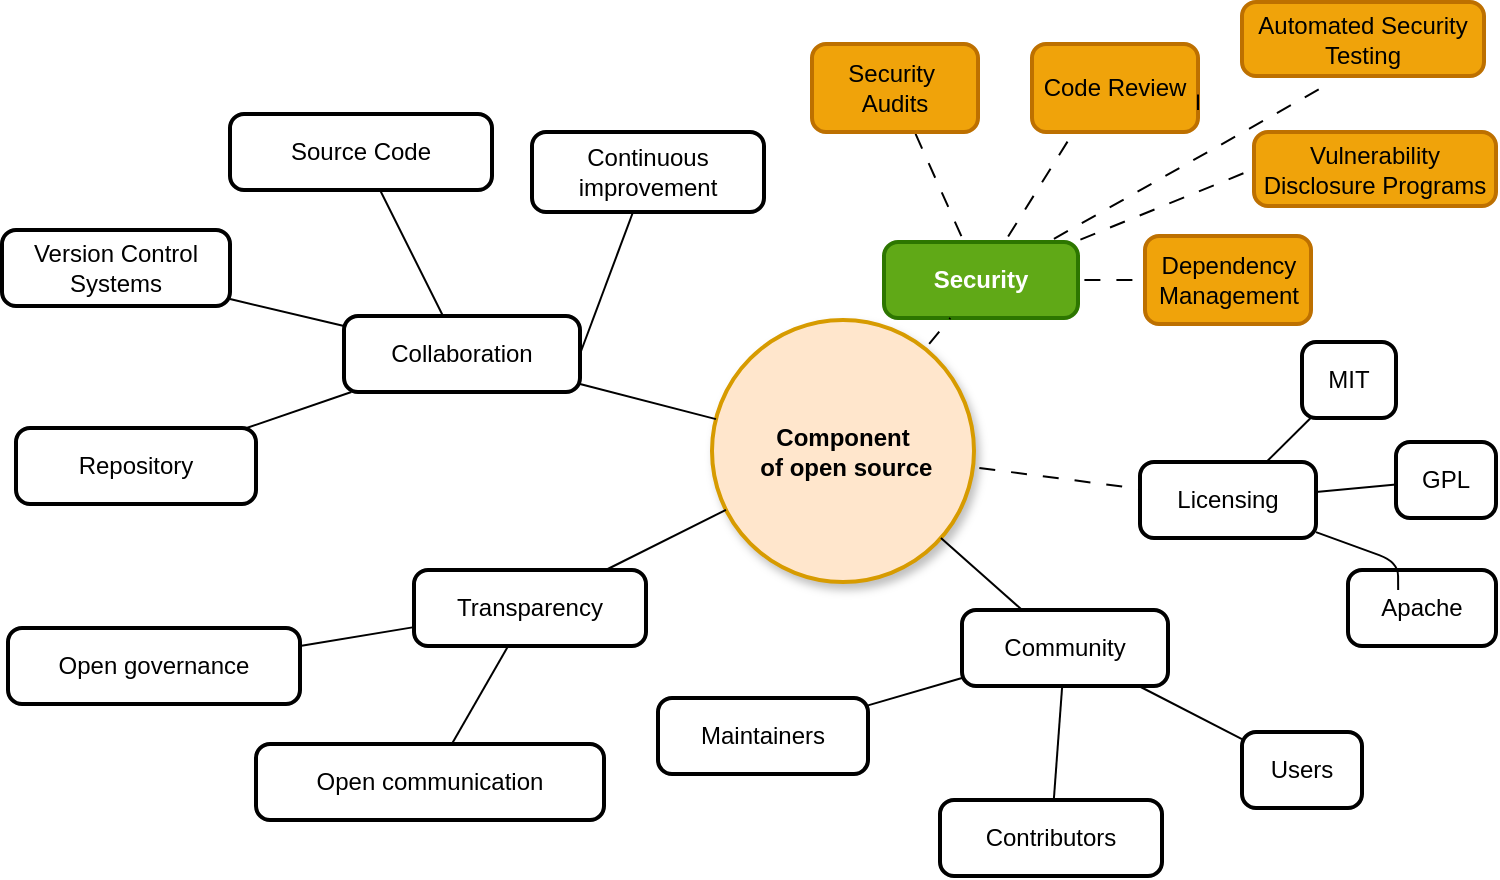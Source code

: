 <mxfile version="24.7.5">
  <diagram name="Page-1" id="rmphEHnoWBvl_5dTa9J4">
    <mxGraphModel dx="954" dy="643" grid="1" gridSize="10" guides="1" tooltips="1" connect="1" arrows="1" fold="1" page="1" pageScale="1" pageWidth="850" pageHeight="1100" math="0" shadow="0">
      <root>
        <mxCell id="0" />
        <mxCell id="1" parent="0" />
        <mxCell id="2" value="Component&#xa; of open source" style="ellipse;aspect=fixed;strokeWidth=2;whiteSpace=wrap;fontStyle=1;fillColor=#ffe6cc;strokeColor=#d79b00;shadow=1;" parent="1" vertex="1">
          <mxGeometry x="380" y="249" width="131" height="131" as="geometry" />
        </mxCell>
        <mxCell id="3" value="Licensing" style="rounded=1;absoluteArcSize=1;arcSize=14;whiteSpace=wrap;strokeWidth=2;" parent="1" vertex="1">
          <mxGeometry x="594" y="320" width="88" height="38" as="geometry" />
        </mxCell>
        <mxCell id="4" value="GPL" style="rounded=1;absoluteArcSize=1;arcSize=14;whiteSpace=wrap;strokeWidth=2;" parent="1" vertex="1">
          <mxGeometry x="722" y="310" width="50" height="38" as="geometry" />
        </mxCell>
        <mxCell id="5" value="MIT" style="rounded=1;absoluteArcSize=1;arcSize=14;whiteSpace=wrap;strokeWidth=2;" parent="1" vertex="1">
          <mxGeometry x="675" y="260" width="47" height="38" as="geometry" />
        </mxCell>
        <mxCell id="6" value="Apache" style="rounded=1;absoluteArcSize=1;arcSize=14;whiteSpace=wrap;strokeWidth=2;" parent="1" vertex="1">
          <mxGeometry x="698" y="374" width="74" height="38" as="geometry" />
        </mxCell>
        <mxCell id="7" value="Community" style="rounded=1;absoluteArcSize=1;arcSize=14;whiteSpace=wrap;strokeWidth=2;" parent="1" vertex="1">
          <mxGeometry x="505" y="394" width="103" height="38" as="geometry" />
        </mxCell>
        <mxCell id="8" value="Contributors" style="rounded=1;absoluteArcSize=1;arcSize=14;whiteSpace=wrap;strokeWidth=2;" parent="1" vertex="1">
          <mxGeometry x="494" y="489" width="111" height="38" as="geometry" />
        </mxCell>
        <mxCell id="9" value="Users" style="rounded=1;absoluteArcSize=1;arcSize=14;whiteSpace=wrap;strokeWidth=2;" parent="1" vertex="1">
          <mxGeometry x="645" y="455" width="60" height="38" as="geometry" />
        </mxCell>
        <mxCell id="10" value="Maintainers" style="rounded=1;absoluteArcSize=1;arcSize=14;whiteSpace=wrap;strokeWidth=2;" parent="1" vertex="1">
          <mxGeometry x="353" y="438" width="105" height="38" as="geometry" />
        </mxCell>
        <mxCell id="11" value="Transparency" style="rounded=1;absoluteArcSize=1;arcSize=14;whiteSpace=wrap;strokeWidth=2;" parent="1" vertex="1">
          <mxGeometry x="231" y="374" width="116" height="38" as="geometry" />
        </mxCell>
        <mxCell id="12" value="Open communication" style="rounded=1;absoluteArcSize=1;arcSize=14;whiteSpace=wrap;strokeWidth=2;" parent="1" vertex="1">
          <mxGeometry x="152" y="461" width="174" height="38" as="geometry" />
        </mxCell>
        <mxCell id="13" value="Open governance" style="rounded=1;absoluteArcSize=1;arcSize=14;whiteSpace=wrap;strokeWidth=2;" parent="1" vertex="1">
          <mxGeometry x="28" y="403" width="146" height="38" as="geometry" />
        </mxCell>
        <mxCell id="14" value="Collaboration" style="rounded=1;absoluteArcSize=1;arcSize=14;whiteSpace=wrap;strokeWidth=2;" parent="1" vertex="1">
          <mxGeometry x="196" y="247" width="118" height="38" as="geometry" />
        </mxCell>
        <mxCell id="15" value="Version Control Systems" style="rounded=1;absoluteArcSize=1;arcSize=14;whiteSpace=wrap;strokeWidth=2;" parent="1" vertex="1">
          <mxGeometry x="25" y="204" width="114" height="38" as="geometry" />
        </mxCell>
        <mxCell id="16" value="Source Code" style="rounded=1;absoluteArcSize=1;arcSize=14;whiteSpace=wrap;strokeWidth=2;" parent="1" vertex="1">
          <mxGeometry x="139" y="146" width="131" height="38" as="geometry" />
        </mxCell>
        <mxCell id="17" value="Repository" style="rounded=1;absoluteArcSize=1;arcSize=14;whiteSpace=wrap;strokeWidth=2;" parent="1" vertex="1">
          <mxGeometry x="32" y="303" width="120" height="38" as="geometry" />
        </mxCell>
        <mxCell id="TN7xql7lLdcz_LLdnoFs-55" value="" style="edgeStyle=none;shape=connector;rounded=1;orthogonalLoop=1;jettySize=auto;html=1;strokeColor=default;align=center;verticalAlign=middle;fontFamily=Helvetica;fontSize=11;fontColor=default;labelBackgroundColor=default;endArrow=none;flowAnimation=1;" edge="1" parent="1" source="18" target="TN7xql7lLdcz_LLdnoFs-40">
          <mxGeometry relative="1" as="geometry" />
        </mxCell>
        <mxCell id="TN7xql7lLdcz_LLdnoFs-56" style="edgeStyle=none;shape=connector;rounded=1;orthogonalLoop=1;jettySize=auto;html=1;entryX=0.25;entryY=1;entryDx=0;entryDy=0;strokeColor=default;align=center;verticalAlign=middle;fontFamily=Helvetica;fontSize=11;fontColor=default;labelBackgroundColor=default;endArrow=none;flowAnimation=1;" edge="1" parent="1" source="18" target="TN7xql7lLdcz_LLdnoFs-47">
          <mxGeometry relative="1" as="geometry" />
        </mxCell>
        <mxCell id="TN7xql7lLdcz_LLdnoFs-59" style="edgeStyle=none;shape=connector;rounded=1;orthogonalLoop=1;jettySize=auto;html=1;entryX=0;entryY=0.5;entryDx=0;entryDy=0;strokeColor=default;align=center;verticalAlign=middle;fontFamily=Helvetica;fontSize=11;fontColor=default;labelBackgroundColor=default;endArrow=none;flowAnimation=1;" edge="1" parent="1" source="18" target="TN7xql7lLdcz_LLdnoFs-58">
          <mxGeometry relative="1" as="geometry" />
        </mxCell>
        <mxCell id="TN7xql7lLdcz_LLdnoFs-61" style="edgeStyle=none;shape=connector;rounded=1;orthogonalLoop=1;jettySize=auto;html=1;strokeColor=default;align=center;verticalAlign=middle;fontFamily=Helvetica;fontSize=11;fontColor=default;labelBackgroundColor=default;endArrow=none;flowAnimation=1;" edge="1" parent="1" source="18">
          <mxGeometry relative="1" as="geometry">
            <mxPoint x="690" y="130" as="targetPoint" />
          </mxGeometry>
        </mxCell>
        <mxCell id="18" value="Security" style="rounded=1;absoluteArcSize=1;arcSize=14;whiteSpace=wrap;strokeWidth=2;fontStyle=1;fillColor=#60a917;strokeColor=#2D7600;fontColor=#ffffff;" parent="1" vertex="1">
          <mxGeometry x="466" y="210" width="97" height="38" as="geometry" />
        </mxCell>
        <mxCell id="19" value="Continuous improvement" style="rounded=1;absoluteArcSize=1;arcSize=14;whiteSpace=wrap;strokeWidth=2;" parent="1" vertex="1">
          <mxGeometry x="290" y="155" width="116" height="40" as="geometry" />
        </mxCell>
        <mxCell id="20" value="Dependency Management" style="rounded=1;absoluteArcSize=1;arcSize=14;whiteSpace=wrap;strokeWidth=2;fillColor=#f0a30a;strokeColor=#BD7000;" parent="1" vertex="1">
          <mxGeometry x="596.5" y="207" width="83" height="44" as="geometry" />
        </mxCell>
        <mxCell id="21" style="endArrow=none;flowAnimation=1;" parent="1" source="2" target="3" edge="1">
          <mxGeometry relative="1" as="geometry" />
        </mxCell>
        <mxCell id="22" style="endArrow=none" parent="1" source="2" target="7" edge="1">
          <mxGeometry relative="1" as="geometry" />
        </mxCell>
        <mxCell id="23" style="endArrow=none" parent="1" source="2" target="11" edge="1">
          <mxGeometry relative="1" as="geometry" />
        </mxCell>
        <mxCell id="24" style="endArrow=none" parent="1" source="2" target="14" edge="1">
          <mxGeometry relative="1" as="geometry" />
        </mxCell>
        <mxCell id="25" style="endArrow=none;rounded=1;strokeColor=default;align=center;verticalAlign=middle;fontFamily=Helvetica;fontSize=11;fontColor=default;labelBackgroundColor=default;flowAnimation=1;" parent="1" source="2" target="18" edge="1">
          <mxGeometry relative="1" as="geometry" />
        </mxCell>
        <mxCell id="26" style="endArrow=none" parent="1" source="3" target="4" edge="1">
          <mxGeometry relative="1" as="geometry" />
        </mxCell>
        <mxCell id="27" style="endArrow=none" parent="1" source="3" target="5" edge="1">
          <mxGeometry relative="1" as="geometry" />
        </mxCell>
        <mxCell id="28" style="endArrow=none" parent="1" source="3" edge="1">
          <mxGeometry relative="1" as="geometry">
            <mxPoint x="723.078" y="384" as="targetPoint" />
            <Array as="points">
              <mxPoint x="723" y="370" />
            </Array>
          </mxGeometry>
        </mxCell>
        <mxCell id="29" style="endArrow=none" parent="1" source="7" target="8" edge="1">
          <mxGeometry relative="1" as="geometry" />
        </mxCell>
        <mxCell id="30" style="endArrow=none" parent="1" source="7" target="9" edge="1">
          <mxGeometry relative="1" as="geometry" />
        </mxCell>
        <mxCell id="31" style="endArrow=none" parent="1" source="7" target="10" edge="1">
          <mxGeometry relative="1" as="geometry" />
        </mxCell>
        <mxCell id="32" style="endArrow=none" parent="1" source="11" target="12" edge="1">
          <mxGeometry relative="1" as="geometry" />
        </mxCell>
        <mxCell id="33" style="endArrow=none" parent="1" source="11" edge="1">
          <mxGeometry relative="1" as="geometry">
            <mxPoint x="174" y="411.963" as="targetPoint" />
          </mxGeometry>
        </mxCell>
        <mxCell id="34" style="endArrow=none" parent="1" source="14" edge="1">
          <mxGeometry relative="1" as="geometry">
            <mxPoint x="139" y="238.509" as="targetPoint" />
          </mxGeometry>
        </mxCell>
        <mxCell id="35" style="endArrow=none" parent="1" source="14" target="16" edge="1">
          <mxGeometry relative="1" as="geometry" />
        </mxCell>
        <mxCell id="36" style="endArrow=none" parent="1" source="14" target="17" edge="1">
          <mxGeometry relative="1" as="geometry" />
        </mxCell>
        <mxCell id="37" style="endArrow=none;exitX=1;exitY=0.5;exitDx=0;exitDy=0;" parent="1" source="14" target="19" edge="1">
          <mxGeometry relative="1" as="geometry" />
        </mxCell>
        <mxCell id="38" style="endArrow=none;rounded=1;strokeColor=default;align=center;verticalAlign=middle;fontFamily=Helvetica;fontSize=11;fontColor=default;labelBackgroundColor=default;flowAnimation=1;" parent="1" source="18" target="20" edge="1">
          <mxGeometry relative="1" as="geometry" />
        </mxCell>
        <mxCell id="TN7xql7lLdcz_LLdnoFs-40" value="Security &#xa;Audits" style="rounded=1;absoluteArcSize=1;arcSize=14;whiteSpace=wrap;strokeWidth=2;fillColor=#f0a30a;fontColor=#000000;strokeColor=#BD7000;" vertex="1" parent="1">
          <mxGeometry x="430" y="111" width="83" height="44" as="geometry" />
        </mxCell>
        <mxCell id="TN7xql7lLdcz_LLdnoFs-47" value="Code Review" style="rounded=1;absoluteArcSize=1;arcSize=14;whiteSpace=wrap;strokeWidth=2;fillColor=#f0a30a;fontColor=#000000;strokeColor=#BD7000;" vertex="1" parent="1">
          <mxGeometry x="540" y="111" width="83" height="44" as="geometry" />
        </mxCell>
        <mxCell id="TN7xql7lLdcz_LLdnoFs-57" style="edgeStyle=none;shape=connector;rounded=1;orthogonalLoop=1;jettySize=auto;html=1;exitX=1;exitY=0.5;exitDx=0;exitDy=0;entryX=1;entryY=0.75;entryDx=0;entryDy=0;strokeColor=default;align=center;verticalAlign=middle;fontFamily=Helvetica;fontSize=11;fontColor=default;labelBackgroundColor=default;endArrow=none;flowAnimation=1;" edge="1" parent="1" source="TN7xql7lLdcz_LLdnoFs-47" target="TN7xql7lLdcz_LLdnoFs-47">
          <mxGeometry relative="1" as="geometry" />
        </mxCell>
        <mxCell id="TN7xql7lLdcz_LLdnoFs-58" value="Vulnerability Disclosure Programs" style="rounded=1;absoluteArcSize=1;arcSize=14;whiteSpace=wrap;strokeWidth=2;fillColor=#f0a30a;fontColor=#000000;strokeColor=#BD7000;" vertex="1" parent="1">
          <mxGeometry x="651" y="155" width="121" height="37" as="geometry" />
        </mxCell>
        <mxCell id="TN7xql7lLdcz_LLdnoFs-60" value="Automated Security Testing" style="rounded=1;absoluteArcSize=1;arcSize=14;whiteSpace=wrap;strokeWidth=2;fillColor=#f0a30a;fontColor=#000000;strokeColor=#BD7000;" vertex="1" parent="1">
          <mxGeometry x="645" y="90" width="121" height="37" as="geometry" />
        </mxCell>
      </root>
    </mxGraphModel>
  </diagram>
</mxfile>
